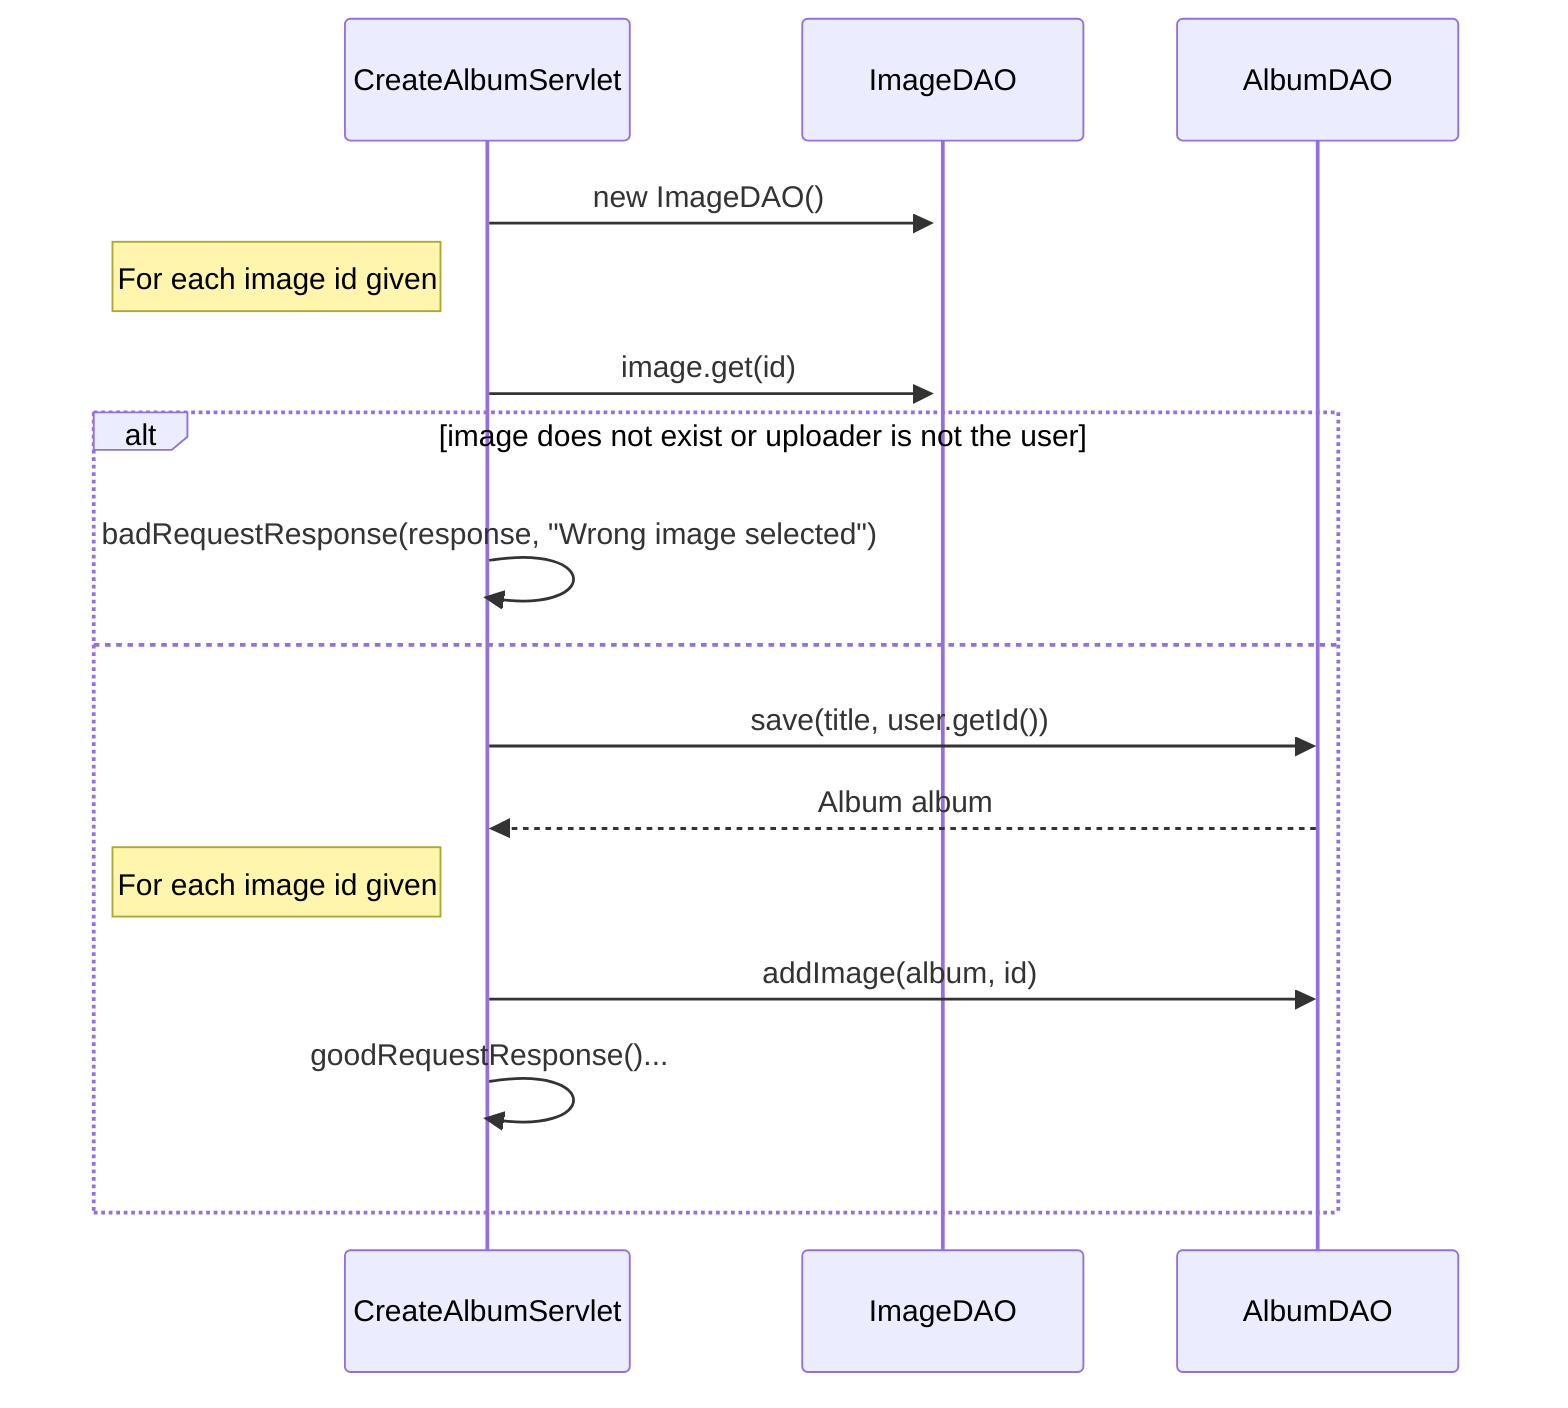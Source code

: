 sequenceDiagram
    participant CreateAlbumServlet
    participant ImageDAO
    participant AlbumDAO

    CreateAlbumServlet ->>+ ImageDAO: new ImageDAO()
    Note left of CreateAlbumServlet: For each image id given
    CreateAlbumServlet ->>+ ImageDAO: image.get(id)
    alt image does not exist or uploader is not the user
    CreateAlbumServlet ->> CreateAlbumServlet: badRequestResponse(response, "Wrong image selected")
    else
    CreateAlbumServlet ->> AlbumDAO: save(title, user.getId())
    AlbumDAO -->> CreateAlbumServlet: Album album
    Note left of CreateAlbumServlet: For each image id given
    CreateAlbumServlet ->> AlbumDAO: addImage(album, id)
    CreateAlbumServlet ->> CreateAlbumServlet: goodRequestResponse()...
    end